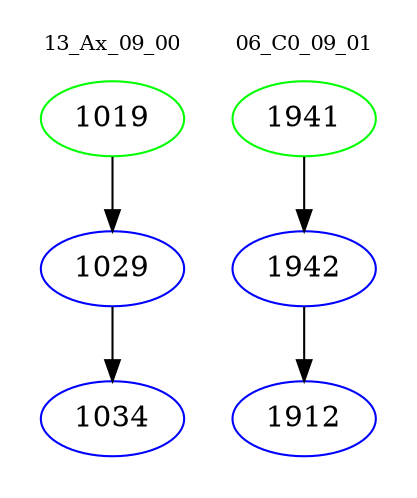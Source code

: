 digraph{
subgraph cluster_0 {
color = white
label = "13_Ax_09_00";
fontsize=10;
T0_1019 [label="1019", color="green"]
T0_1019 -> T0_1029 [color="black"]
T0_1029 [label="1029", color="blue"]
T0_1029 -> T0_1034 [color="black"]
T0_1034 [label="1034", color="blue"]
}
subgraph cluster_1 {
color = white
label = "06_C0_09_01";
fontsize=10;
T1_1941 [label="1941", color="green"]
T1_1941 -> T1_1942 [color="black"]
T1_1942 [label="1942", color="blue"]
T1_1942 -> T1_1912 [color="black"]
T1_1912 [label="1912", color="blue"]
}
}
